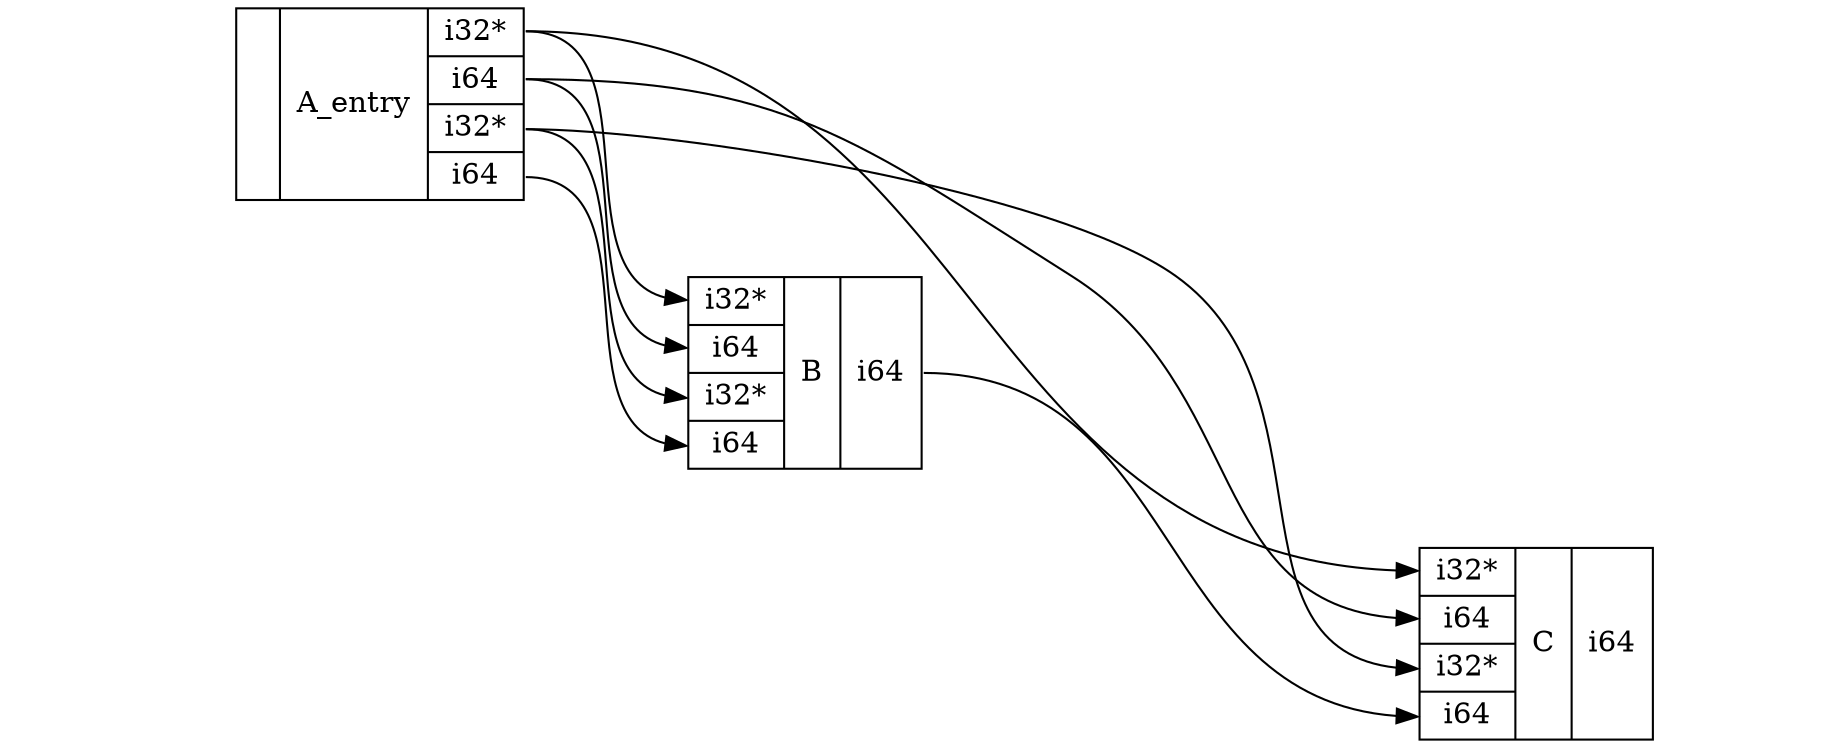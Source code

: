 digraph structs {
	node [shape=record];
	graph [ratio=0.4];

	B [label="{<b1>i32*|<s1>i64|<b2>i32*|<s2>i64}|B|{<r1>i64}"];
	C [label="{<b1>i32*|<s1>i64|<b2>i32*|<s2>i64}|C|{<r1>i64}"];
	A_entry [label="{}|A_entry|{<b1>i32*|<s1>i64|<b2>i32*|<s2>i64}"];

	A_entry:b1 -> B:b1;
	A_entry:s1 -> B:s1;
	A_entry:b2 -> B:b2;
	A_entry:s2 -> B:s2;
	A_entry:b1 -> C:b1;
	A_entry:s1 -> C:s1;
	A_entry:b2 -> C:b2;
	B:r1 -> C:s2;
}
